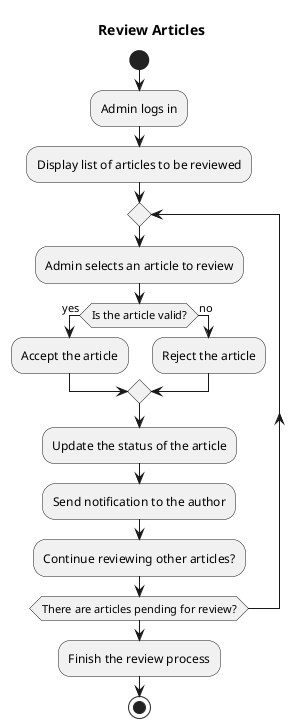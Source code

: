 @startuml
title Review Articles

start
:Admin logs in;
:Display list of articles to be reviewed;
repeat
  :Admin selects an article to review;
  if (Is the article valid?) then (yes)
    :Accept the article;
  else (no)
    :Reject the article;
  endif
  :Update the status of the article;
  :Send notification to the author;
  :Continue reviewing other articles?;
repeat while (There are articles pending for review?)
:Finish the review process;
stop

@enduml
